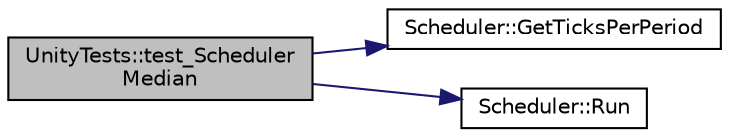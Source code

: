 digraph "UnityTests::test_SchedulerMedian"
{
  edge [fontname="Helvetica",fontsize="10",labelfontname="Helvetica",labelfontsize="10"];
  node [fontname="Helvetica",fontsize="10",shape=record];
  rankdir="LR";
  Node1 [label="UnityTests::test_Scheduler\lMedian",height=0.2,width=0.4,color="black", fillcolor="grey75", style="filled" fontcolor="black"];
  Node1 -> Node2 [color="midnightblue",fontsize="10",style="solid",fontname="Helvetica"];
  Node2 [label="Scheduler::GetTicksPerPeriod",height=0.2,width=0.4,color="black", fillcolor="white", style="filled",URL="$classScheduler.html#a264b9998d10086c204ab678ce8d1f827",tooltip="Calculates how many clock cycles are in each period."];
  Node1 -> Node3 [color="midnightblue",fontsize="10",style="solid",fontname="Helvetica"];
  Node3 [label="Scheduler::Run",height=0.2,width=0.4,color="black", fillcolor="white", style="filled",URL="$classScheduler.html#ae2767f8b1f033c1b4380dd7b7007f593",tooltip="Check to see if the time period has passed yet."];
}

